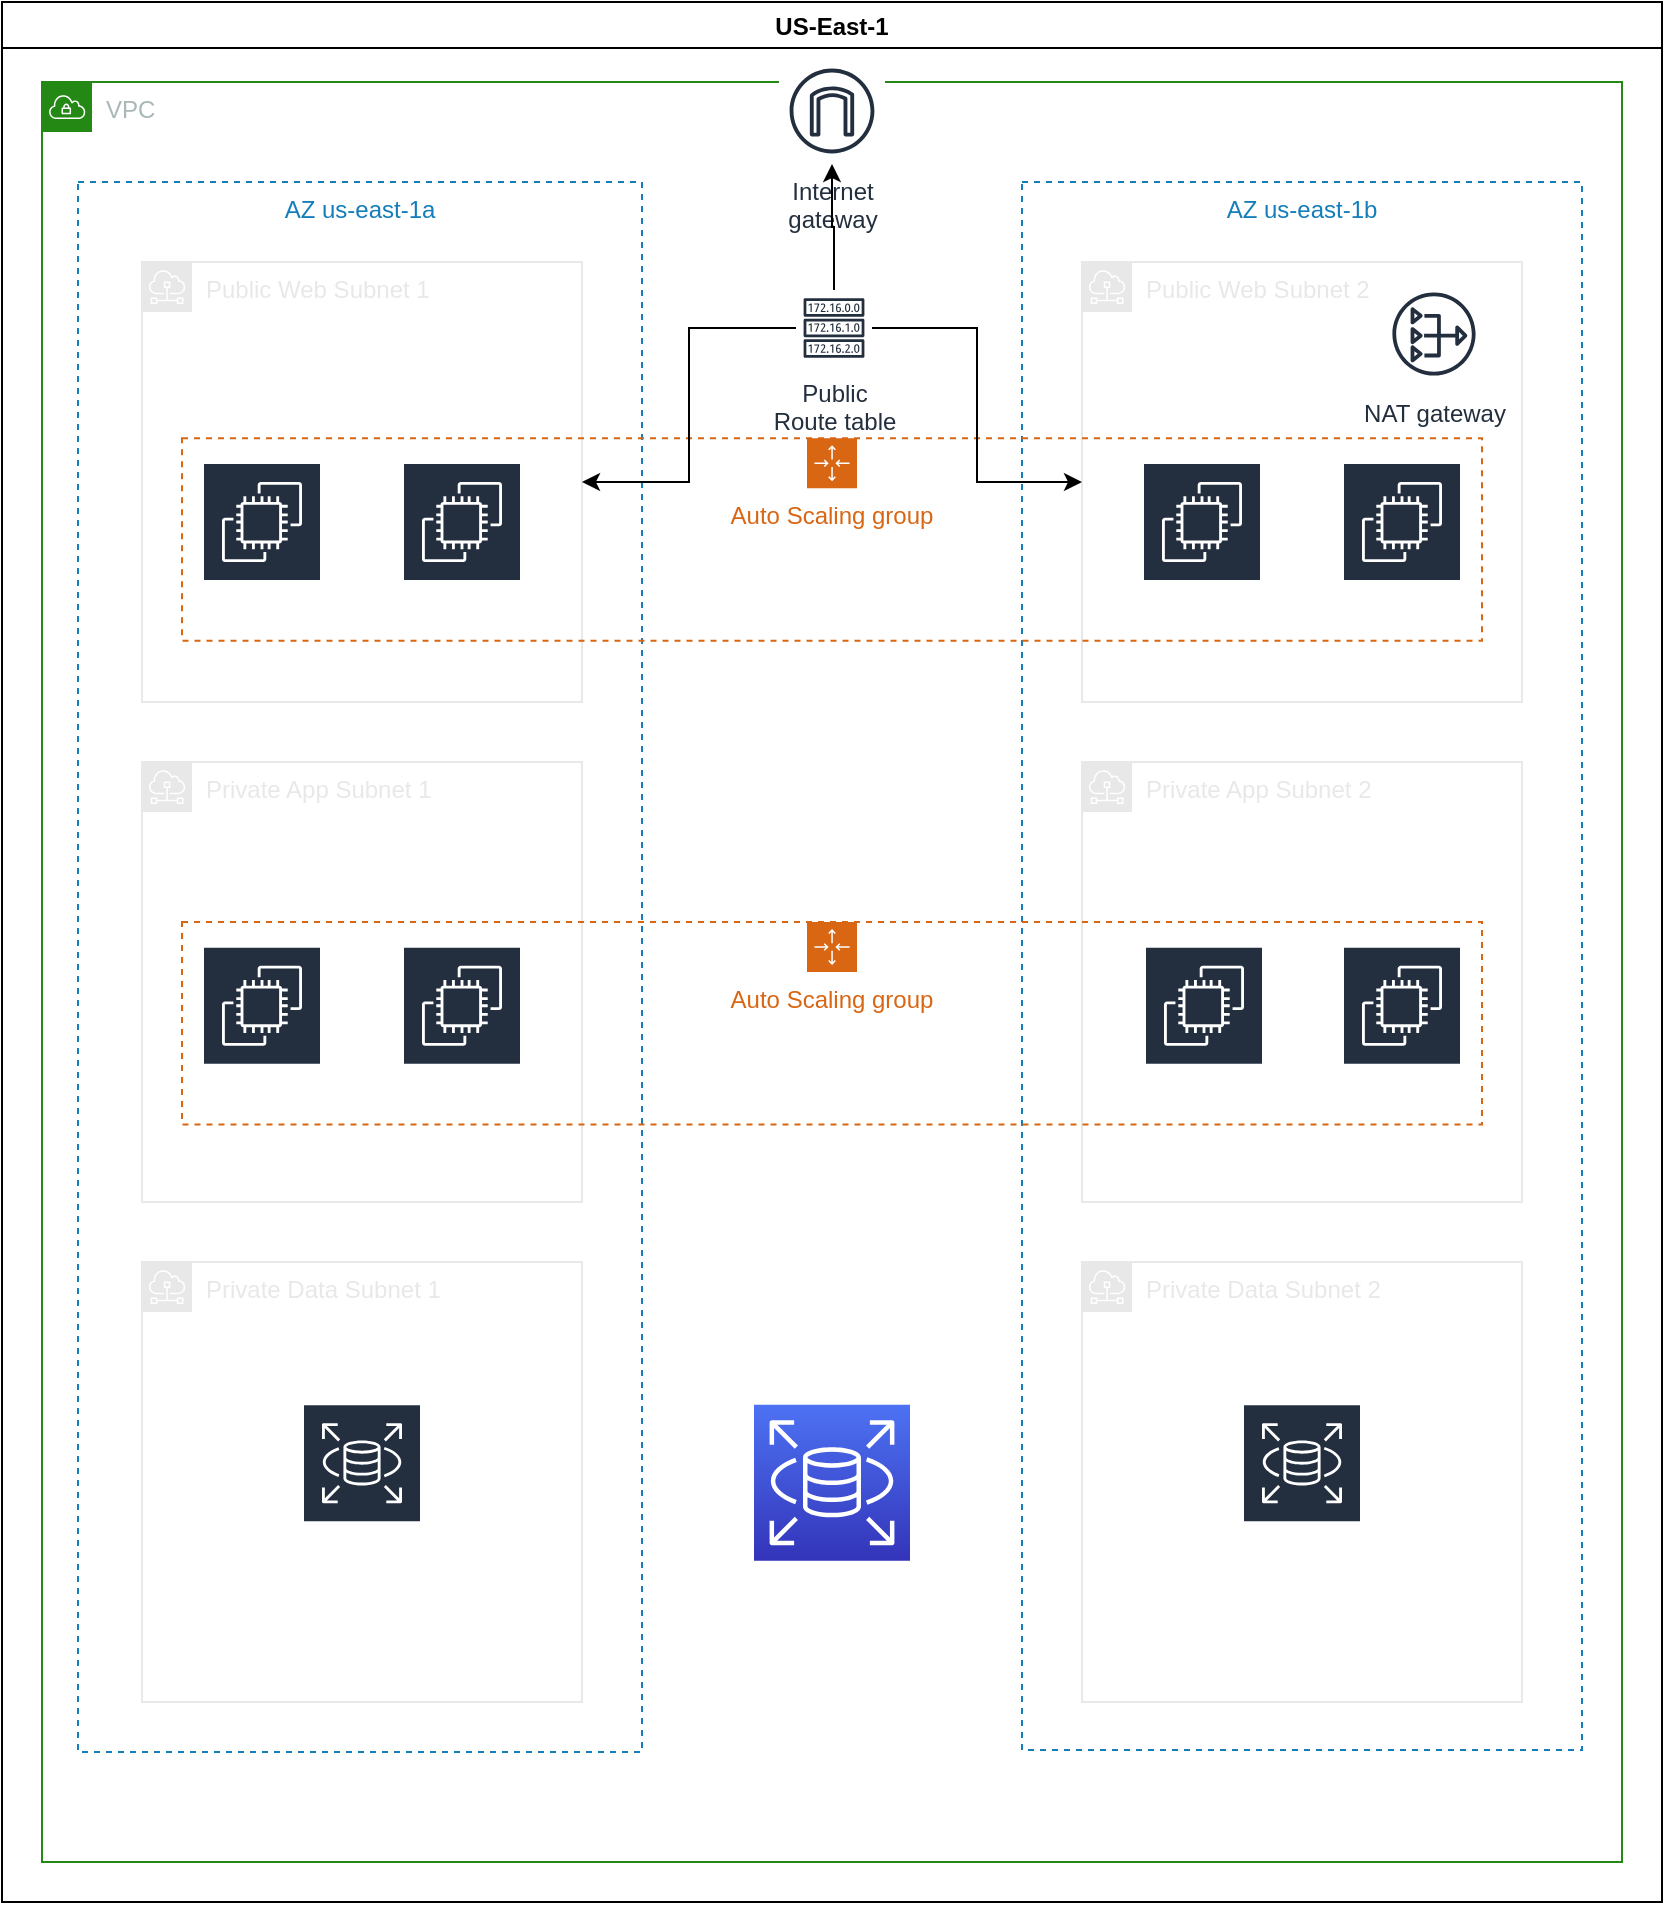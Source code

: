 <mxfile version="18.1.1" type="github">
  <diagram id="zS0Se3hdwLQitdmpyFe8" name="Page-1">
    <mxGraphModel dx="893" dy="1308" grid="0" gridSize="10" guides="1" tooltips="1" connect="1" arrows="1" fold="1" page="1" pageScale="1" pageWidth="850" pageHeight="1100" background="#FFFFFF" math="0" shadow="0">
      <root>
        <mxCell id="0" />
        <mxCell id="1" parent="0" />
        <mxCell id="NRysxFIgi6pyTUOMa4tL-1" value="US-East-1" style="swimlane;container=0;" vertex="1" parent="1">
          <mxGeometry x="10" y="90" width="830" height="950" as="geometry" />
        </mxCell>
        <mxCell id="NRysxFIgi6pyTUOMa4tL-2" value="VPC" style="points=[[0,0],[0.25,0],[0.5,0],[0.75,0],[1,0],[1,0.25],[1,0.5],[1,0.75],[1,1],[0.75,1],[0.5,1],[0.25,1],[0,1],[0,0.75],[0,0.5],[0,0.25]];outlineConnect=0;gradientColor=none;html=1;whiteSpace=wrap;fontSize=12;fontStyle=0;container=0;pointerEvents=0;collapsible=0;recursiveResize=0;shape=mxgraph.aws4.group;grIcon=mxgraph.aws4.group_vpc;strokeColor=#248814;fillColor=none;verticalAlign=top;align=left;spacingLeft=30;fontColor=#AAB7B8;dashed=0;" vertex="1" parent="1">
          <mxGeometry x="30" y="130" width="790" height="890" as="geometry" />
        </mxCell>
        <mxCell id="NRysxFIgi6pyTUOMa4tL-7" value="AZ us-east-1a" style="fillColor=none;strokeColor=#147EBA;dashed=1;verticalAlign=top;fontStyle=0;fontColor=#147EBA;container=0;" vertex="1" parent="1">
          <mxGeometry x="48" y="180" width="282" height="785" as="geometry" />
        </mxCell>
        <mxCell id="NRysxFIgi6pyTUOMa4tL-6" value="AZ us-east-1b" style="fillColor=none;strokeColor=#147EBA;dashed=1;verticalAlign=top;fontStyle=0;fontColor=#147EBA;container=0;" vertex="1" parent="1">
          <mxGeometry x="520" y="180" width="280" height="784" as="geometry" />
        </mxCell>
        <mxCell id="NRysxFIgi6pyTUOMa4tL-18" value="Public Web Subnet 1" style="sketch=0;outlineConnect=0;gradientColor=none;html=1;whiteSpace=wrap;fontSize=12;fontStyle=0;shape=mxgraph.aws4.group;grIcon=mxgraph.aws4.group_subnet;strokeColor=#E8E8E8;fillColor=none;verticalAlign=top;align=left;spacingLeft=30;fontColor=#E8E8E8;dashed=0;container=0;" vertex="1" parent="1">
          <mxGeometry x="80" y="220" width="220" height="220" as="geometry" />
        </mxCell>
        <mxCell id="NRysxFIgi6pyTUOMa4tL-19" value="Private App Subnet 1" style="sketch=0;outlineConnect=0;gradientColor=none;html=1;whiteSpace=wrap;fontSize=12;fontStyle=0;shape=mxgraph.aws4.group;grIcon=mxgraph.aws4.group_subnet;strokeColor=#E8E8E8;fillColor=none;verticalAlign=top;align=left;spacingLeft=30;fontColor=#E8E8E8;dashed=0;container=0;" vertex="1" parent="1">
          <mxGeometry x="80" y="470" width="220" height="220" as="geometry" />
        </mxCell>
        <mxCell id="NRysxFIgi6pyTUOMa4tL-20" value="Private Data Subnet 1" style="sketch=0;outlineConnect=0;gradientColor=none;html=1;whiteSpace=wrap;fontSize=12;fontStyle=0;shape=mxgraph.aws4.group;grIcon=mxgraph.aws4.group_subnet;strokeColor=#E8E8E8;fillColor=none;verticalAlign=top;align=left;spacingLeft=30;fontColor=#E8E8E8;dashed=0;container=0;" vertex="1" parent="1">
          <mxGeometry x="80" y="720" width="220" height="220" as="geometry" />
        </mxCell>
        <mxCell id="NRysxFIgi6pyTUOMa4tL-21" value="Public Web Subnet 2" style="sketch=0;outlineConnect=0;gradientColor=none;html=1;whiteSpace=wrap;fontSize=12;fontStyle=0;shape=mxgraph.aws4.group;grIcon=mxgraph.aws4.group_subnet;strokeColor=#E8E8E8;fillColor=none;verticalAlign=top;align=left;spacingLeft=30;fontColor=#E8E8E8;dashed=0;container=0;" vertex="1" parent="1">
          <mxGeometry x="550" y="220" width="220" height="220" as="geometry" />
        </mxCell>
        <mxCell id="NRysxFIgi6pyTUOMa4tL-22" value="Private App Subnet 2" style="sketch=0;outlineConnect=0;gradientColor=none;html=1;whiteSpace=wrap;fontSize=12;fontStyle=0;shape=mxgraph.aws4.group;grIcon=mxgraph.aws4.group_subnet;strokeColor=#E8E8E8;fillColor=none;verticalAlign=top;align=left;spacingLeft=30;fontColor=#E8E8E8;dashed=0;container=0;" vertex="1" parent="1">
          <mxGeometry x="550" y="470" width="220" height="220" as="geometry" />
        </mxCell>
        <mxCell id="NRysxFIgi6pyTUOMa4tL-23" value="Private Data Subnet 2" style="sketch=0;outlineConnect=0;gradientColor=none;html=1;whiteSpace=wrap;fontSize=12;fontStyle=0;shape=mxgraph.aws4.group;grIcon=mxgraph.aws4.group_subnet;strokeColor=#E8E8E8;fillColor=none;verticalAlign=top;align=left;spacingLeft=30;fontColor=#E8E8E8;dashed=0;container=0;" vertex="1" parent="1">
          <mxGeometry x="550" y="720" width="220" height="220" as="geometry" />
        </mxCell>
        <mxCell id="NRysxFIgi6pyTUOMa4tL-25" value="Internet&#xa;gateway" style="sketch=0;outlineConnect=0;fontColor=#232F3E;gradientColor=none;strokeColor=#232F3E;fillColor=#ffffff;dashed=0;verticalLabelPosition=bottom;verticalAlign=top;align=center;html=1;fontSize=12;fontStyle=0;aspect=fixed;shape=mxgraph.aws4.resourceIcon;resIcon=mxgraph.aws4.internet_gateway;container=0;" vertex="1" parent="1">
          <mxGeometry x="398.5" y="118" width="53" height="53" as="geometry" />
        </mxCell>
        <mxCell id="NRysxFIgi6pyTUOMa4tL-26" value="NAT gateway" style="sketch=0;outlineConnect=0;fontColor=#232F3E;gradientColor=none;strokeColor=#232F3E;fillColor=#ffffff;dashed=0;verticalLabelPosition=bottom;verticalAlign=top;align=center;html=1;fontSize=12;fontStyle=0;aspect=fixed;shape=mxgraph.aws4.resourceIcon;resIcon=mxgraph.aws4.nat_gateway;container=0;" vertex="1" parent="1">
          <mxGeometry x="700" y="230" width="52" height="52" as="geometry" />
        </mxCell>
        <mxCell id="NRysxFIgi6pyTUOMa4tL-32" value="&lt;font color=&quot;#ffffff&quot;&gt;EC2&lt;/font&gt;" style="sketch=0;outlineConnect=0;fontColor=#232F3E;gradientColor=none;strokeColor=#ffffff;fillColor=#232F3E;dashed=0;verticalLabelPosition=middle;verticalAlign=bottom;align=center;html=1;whiteSpace=wrap;fontSize=10;fontStyle=1;spacing=3;shape=mxgraph.aws4.productIcon;prIcon=mxgraph.aws4.ec2;container=0;" vertex="1" parent="1">
          <mxGeometry x="110" y="320" width="60" height="77.5" as="geometry" />
        </mxCell>
        <mxCell id="NRysxFIgi6pyTUOMa4tL-33" value="&lt;font color=&quot;#ffffff&quot;&gt;EC2&lt;/font&gt;" style="sketch=0;outlineConnect=0;fontColor=#232F3E;gradientColor=none;strokeColor=#ffffff;fillColor=#232F3E;dashed=0;verticalLabelPosition=middle;verticalAlign=bottom;align=center;html=1;whiteSpace=wrap;fontSize=10;fontStyle=1;spacing=3;shape=mxgraph.aws4.productIcon;prIcon=mxgraph.aws4.ec2;container=0;" vertex="1" parent="1">
          <mxGeometry x="210" y="320" width="60" height="77.5" as="geometry" />
        </mxCell>
        <mxCell id="NRysxFIgi6pyTUOMa4tL-36" value="&lt;span style=&quot;color: rgb(255, 255, 255);&quot;&gt;EC2&lt;/span&gt;" style="sketch=0;outlineConnect=0;fontColor=#232F3E;gradientColor=none;strokeColor=#ffffff;fillColor=#232F3E;dashed=0;verticalLabelPosition=middle;verticalAlign=bottom;align=center;html=1;whiteSpace=wrap;fontSize=10;fontStyle=1;spacing=3;shape=mxgraph.aws4.productIcon;prIcon=mxgraph.aws4.ec2;container=0;" vertex="1" parent="1">
          <mxGeometry x="580" y="320" width="60" height="77.5" as="geometry" />
        </mxCell>
        <mxCell id="NRysxFIgi6pyTUOMa4tL-37" value="&lt;span style=&quot;color: rgb(255, 255, 255);&quot;&gt;EC2&lt;/span&gt;" style="sketch=0;outlineConnect=0;fontColor=#232F3E;gradientColor=none;strokeColor=#ffffff;fillColor=#232F3E;dashed=0;verticalLabelPosition=middle;verticalAlign=bottom;align=center;html=1;whiteSpace=wrap;fontSize=10;fontStyle=1;spacing=3;shape=mxgraph.aws4.productIcon;prIcon=mxgraph.aws4.ec2;container=0;" vertex="1" parent="1">
          <mxGeometry x="680" y="320" width="60" height="77.5" as="geometry" />
        </mxCell>
        <mxCell id="NRysxFIgi6pyTUOMa4tL-157" value="Auto Scaling group" style="points=[[0,0],[0.25,0],[0.5,0],[0.75,0],[1,0],[1,0.25],[1,0.5],[1,0.75],[1,1],[0.75,1],[0.5,1],[0.25,1],[0,1],[0,0.75],[0,0.5],[0,0.25]];outlineConnect=0;gradientColor=none;html=1;whiteSpace=wrap;fontSize=12;fontStyle=0;container=0;pointerEvents=0;collapsible=0;recursiveResize=0;shape=mxgraph.aws4.groupCenter;grIcon=mxgraph.aws4.group_auto_scaling_group;grStroke=1;strokeColor=#D86613;fillColor=none;verticalAlign=top;align=center;fontColor=#D86613;dashed=1;spacingTop=25;" vertex="1" parent="1">
          <mxGeometry x="100" y="308.12" width="650" height="101.25" as="geometry" />
        </mxCell>
        <mxCell id="NRysxFIgi6pyTUOMa4tL-38" value="&lt;font color=&quot;#ffffff&quot;&gt;RDS&lt;/font&gt;" style="sketch=0;outlineConnect=0;fontColor=#232F3E;gradientColor=none;strokeColor=#ffffff;fillColor=#232F3E;dashed=0;verticalLabelPosition=middle;verticalAlign=bottom;align=center;html=1;whiteSpace=wrap;fontSize=10;fontStyle=1;spacing=3;shape=mxgraph.aws4.productIcon;prIcon=mxgraph.aws4.rds;container=0;" vertex="1" parent="1">
          <mxGeometry x="160" y="790.62" width="60" height="78.75" as="geometry" />
        </mxCell>
        <mxCell id="NRysxFIgi6pyTUOMa4tL-39" value="&lt;font color=&quot;#ffffff&quot;&gt;RDS&lt;/font&gt;" style="sketch=0;outlineConnect=0;fontColor=#232F3E;gradientColor=none;strokeColor=#ffffff;fillColor=#232F3E;dashed=0;verticalLabelPosition=middle;verticalAlign=bottom;align=center;html=1;whiteSpace=wrap;fontSize=10;fontStyle=1;spacing=3;shape=mxgraph.aws4.productIcon;prIcon=mxgraph.aws4.rds;container=0;" vertex="1" parent="1">
          <mxGeometry x="630" y="790.62" width="60" height="77.38" as="geometry" />
        </mxCell>
        <mxCell id="NRysxFIgi6pyTUOMa4tL-158" value="" style="sketch=0;points=[[0,0,0],[0.25,0,0],[0.5,0,0],[0.75,0,0],[1,0,0],[0,1,0],[0.25,1,0],[0.5,1,0],[0.75,1,0],[1,1,0],[0,0.25,0],[0,0.5,0],[0,0.75,0],[1,0.25,0],[1,0.5,0],[1,0.75,0]];outlineConnect=0;fontColor=#232F3E;gradientColor=#4D72F3;gradientDirection=north;fillColor=#3334B9;strokeColor=#ffffff;dashed=0;verticalLabelPosition=bottom;verticalAlign=top;align=center;html=1;fontSize=12;fontStyle=0;aspect=fixed;shape=mxgraph.aws4.resourceIcon;resIcon=mxgraph.aws4.rds;container=0;" vertex="1" parent="1">
          <mxGeometry x="386" y="791.37" width="78" height="78" as="geometry" />
        </mxCell>
        <mxCell id="NRysxFIgi6pyTUOMa4tL-160" value="" style="edgeStyle=orthogonalEdgeStyle;rounded=0;orthogonalLoop=1;jettySize=auto;html=1;fontColor=#FFFFFF;" edge="1" parent="1" source="NRysxFIgi6pyTUOMa4tL-159" target="NRysxFIgi6pyTUOMa4tL-21">
          <mxGeometry relative="1" as="geometry" />
        </mxCell>
        <mxCell id="NRysxFIgi6pyTUOMa4tL-161" value="" style="edgeStyle=orthogonalEdgeStyle;rounded=0;orthogonalLoop=1;jettySize=auto;html=1;fontColor=#FFFFFF;" edge="1" parent="1" source="NRysxFIgi6pyTUOMa4tL-159" target="NRysxFIgi6pyTUOMa4tL-18">
          <mxGeometry relative="1" as="geometry" />
        </mxCell>
        <mxCell id="NRysxFIgi6pyTUOMa4tL-169" value="" style="edgeStyle=orthogonalEdgeStyle;rounded=0;orthogonalLoop=1;jettySize=auto;html=1;fontColor=#FFFFFF;" edge="1" parent="1" source="NRysxFIgi6pyTUOMa4tL-159" target="NRysxFIgi6pyTUOMa4tL-25">
          <mxGeometry relative="1" as="geometry" />
        </mxCell>
        <mxCell id="NRysxFIgi6pyTUOMa4tL-159" value="Public &lt;br&gt;Route table" style="sketch=0;outlineConnect=0;fontColor=#232F3E;gradientColor=none;strokeColor=#232F3E;fillColor=#ffffff;dashed=0;verticalLabelPosition=bottom;verticalAlign=top;align=center;html=1;fontSize=12;fontStyle=0;aspect=fixed;shape=mxgraph.aws4.resourceIcon;resIcon=mxgraph.aws4.route_table;container=0;" vertex="1" parent="1">
          <mxGeometry x="407" y="234" width="38" height="38" as="geometry" />
        </mxCell>
        <mxCell id="NRysxFIgi6pyTUOMa4tL-34" value="&lt;font color=&quot;#ffffff&quot;&gt;EC2&lt;/font&gt;" style="sketch=0;outlineConnect=0;fontColor=#232F3E;gradientColor=none;strokeColor=#ffffff;fillColor=#232F3E;dashed=0;verticalLabelPosition=middle;verticalAlign=bottom;align=center;html=1;whiteSpace=wrap;fontSize=10;fontStyle=1;spacing=3;shape=mxgraph.aws4.productIcon;prIcon=mxgraph.aws4.ec2;container=0;" vertex="1" parent="1">
          <mxGeometry x="581" y="561.88" width="60" height="77.5" as="geometry" />
        </mxCell>
        <mxCell id="NRysxFIgi6pyTUOMa4tL-35" value="&lt;span style=&quot;color: rgb(255, 255, 255);&quot;&gt;EC2&lt;/span&gt;" style="sketch=0;outlineConnect=0;fontColor=#232F3E;gradientColor=none;strokeColor=#ffffff;fillColor=#232F3E;dashed=0;verticalLabelPosition=middle;verticalAlign=bottom;align=center;html=1;whiteSpace=wrap;fontSize=10;fontStyle=1;spacing=3;shape=mxgraph.aws4.productIcon;prIcon=mxgraph.aws4.ec2;container=0;" vertex="1" parent="1">
          <mxGeometry x="680" y="561.88" width="60" height="77.5" as="geometry" />
        </mxCell>
        <mxCell id="NRysxFIgi6pyTUOMa4tL-41" value="Auto Scaling group" style="points=[[0,0],[0.25,0],[0.5,0],[0.75,0],[1,0],[1,0.25],[1,0.5],[1,0.75],[1,1],[0.75,1],[0.5,1],[0.25,1],[0,1],[0,0.75],[0,0.5],[0,0.25]];outlineConnect=0;gradientColor=none;html=1;whiteSpace=wrap;fontSize=12;fontStyle=0;container=0;pointerEvents=0;collapsible=0;recursiveResize=0;shape=mxgraph.aws4.groupCenter;grIcon=mxgraph.aws4.group_auto_scaling_group;grStroke=1;strokeColor=#D86613;fillColor=none;verticalAlign=top;align=center;fontColor=#D86613;dashed=1;spacingTop=25;" vertex="1" parent="1">
          <mxGeometry x="100" y="550" width="650" height="101.25" as="geometry" />
        </mxCell>
        <mxCell id="NRysxFIgi6pyTUOMa4tL-31" value="&lt;font color=&quot;#ffffff&quot;&gt;EC2&lt;/font&gt;" style="sketch=0;outlineConnect=0;fontColor=#232F3E;gradientColor=none;strokeColor=#ffffff;fillColor=#232F3E;dashed=0;verticalLabelPosition=middle;verticalAlign=bottom;align=center;html=1;whiteSpace=wrap;fontSize=10;fontStyle=1;spacing=3;shape=mxgraph.aws4.productIcon;prIcon=mxgraph.aws4.ec2;container=0;" vertex="1" parent="1">
          <mxGeometry x="210" y="561.88" width="60" height="77.5" as="geometry" />
        </mxCell>
        <mxCell id="NRysxFIgi6pyTUOMa4tL-30" value="&lt;font color=&quot;#ffffff&quot;&gt;EC2&lt;/font&gt;" style="sketch=0;outlineConnect=0;fontColor=#232F3E;gradientColor=none;strokeColor=#ffffff;fillColor=#232F3E;dashed=0;verticalLabelPosition=middle;verticalAlign=bottom;align=center;html=1;whiteSpace=wrap;fontSize=10;fontStyle=1;spacing=3;shape=mxgraph.aws4.productIcon;prIcon=mxgraph.aws4.ec2;container=0;" vertex="1" parent="1">
          <mxGeometry x="110" y="561.88" width="60" height="77.5" as="geometry" />
        </mxCell>
      </root>
    </mxGraphModel>
  </diagram>
</mxfile>

